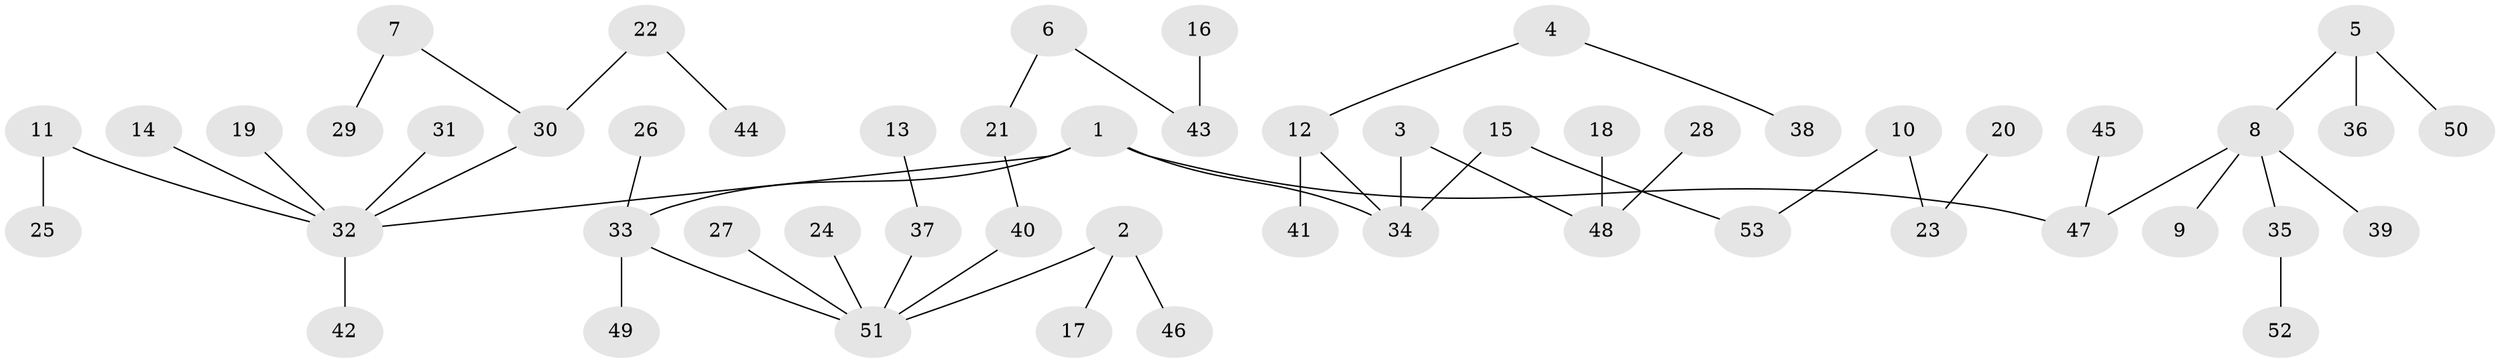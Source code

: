 // original degree distribution, {8: 0.009433962264150943, 5: 0.02830188679245283, 1: 0.5, 2: 0.27358490566037735, 7: 0.009433962264150943, 6: 0.018867924528301886, 4: 0.05660377358490566, 3: 0.10377358490566038}
// Generated by graph-tools (version 1.1) at 2025/02/03/09/25 03:02:18]
// undirected, 53 vertices, 52 edges
graph export_dot {
graph [start="1"]
  node [color=gray90,style=filled];
  1;
  2;
  3;
  4;
  5;
  6;
  7;
  8;
  9;
  10;
  11;
  12;
  13;
  14;
  15;
  16;
  17;
  18;
  19;
  20;
  21;
  22;
  23;
  24;
  25;
  26;
  27;
  28;
  29;
  30;
  31;
  32;
  33;
  34;
  35;
  36;
  37;
  38;
  39;
  40;
  41;
  42;
  43;
  44;
  45;
  46;
  47;
  48;
  49;
  50;
  51;
  52;
  53;
  1 -- 32 [weight=1.0];
  1 -- 33 [weight=1.0];
  1 -- 34 [weight=1.0];
  1 -- 47 [weight=1.0];
  2 -- 17 [weight=1.0];
  2 -- 46 [weight=1.0];
  2 -- 51 [weight=1.0];
  3 -- 34 [weight=1.0];
  3 -- 48 [weight=1.0];
  4 -- 12 [weight=1.0];
  4 -- 38 [weight=1.0];
  5 -- 8 [weight=1.0];
  5 -- 36 [weight=1.0];
  5 -- 50 [weight=1.0];
  6 -- 21 [weight=1.0];
  6 -- 43 [weight=1.0];
  7 -- 29 [weight=1.0];
  7 -- 30 [weight=1.0];
  8 -- 9 [weight=1.0];
  8 -- 35 [weight=1.0];
  8 -- 39 [weight=1.0];
  8 -- 47 [weight=1.0];
  10 -- 23 [weight=1.0];
  10 -- 53 [weight=1.0];
  11 -- 25 [weight=1.0];
  11 -- 32 [weight=1.0];
  12 -- 34 [weight=1.0];
  12 -- 41 [weight=1.0];
  13 -- 37 [weight=1.0];
  14 -- 32 [weight=1.0];
  15 -- 34 [weight=1.0];
  15 -- 53 [weight=1.0];
  16 -- 43 [weight=1.0];
  18 -- 48 [weight=1.0];
  19 -- 32 [weight=1.0];
  20 -- 23 [weight=1.0];
  21 -- 40 [weight=1.0];
  22 -- 30 [weight=1.0];
  22 -- 44 [weight=1.0];
  24 -- 51 [weight=1.0];
  26 -- 33 [weight=1.0];
  27 -- 51 [weight=1.0];
  28 -- 48 [weight=1.0];
  30 -- 32 [weight=1.0];
  31 -- 32 [weight=1.0];
  32 -- 42 [weight=1.0];
  33 -- 49 [weight=1.0];
  33 -- 51 [weight=1.0];
  35 -- 52 [weight=1.0];
  37 -- 51 [weight=1.0];
  40 -- 51 [weight=1.0];
  45 -- 47 [weight=1.0];
}
